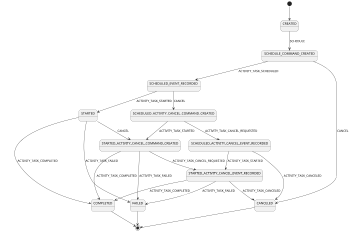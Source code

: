 @startuml
scale 350 width
[*] --> CREATED
SCHEDULED_ACTIVITY_CANCEL_COMMAND_CREATED --> SCHEDULED_ACTIVITY_CANCEL_EVENT_RECORDED: ACTIVITY_TASK_CANCEL_REQUESTED
SCHEDULED_ACTIVITY_CANCEL_EVENT_RECORDED --> STARTED_ACTIVITY_CANCEL_EVENT_RECORDED: ACTIVITY_TASK_STARTED
STARTED_ACTIVITY_CANCEL_EVENT_RECORDED --> CANCELED: ACTIVITY_TASK_CANCELED
SCHEDULE_COMMAND_CREATED --> SCHEDULED_EVENT_RECORDED: ACTIVITY_TASK_SCHEDULED
SCHEDULED_EVENT_RECORDED --> SCHEDULED_ACTIVITY_CANCEL_COMMAND_CREATED: CANCEL
STARTED_ACTIVITY_CANCEL_EVENT_RECORDED --> FAILED: ACTIVITY_TASK_FAILED
SCHEDULED_ACTIVITY_CANCEL_COMMAND_CREATED --> STARTED_ACTIVITY_CANCEL_COMMAND_CREATED: ACTIVITY_TASK_STARTED
SCHEDULE_COMMAND_CREATED --> CANCELED: CANCEL
SCHEDULED_ACTIVITY_CANCEL_EVENT_RECORDED --> CANCELED: ACTIVITY_TASK_CANCELED
STARTED_ACTIVITY_CANCEL_COMMAND_CREATED --> COMPLETED: ACTIVITY_TASK_COMPLETED
STARTED_ACTIVITY_CANCEL_EVENT_RECORDED --> COMPLETED: ACTIVITY_TASK_COMPLETED
SCHEDULED_EVENT_RECORDED --> STARTED: ACTIVITY_TASK_STARTED
STARTED --> STARTED_ACTIVITY_CANCEL_COMMAND_CREATED: CANCEL
CREATED --> SCHEDULE_COMMAND_CREATED: SCHEDULE
STARTED --> COMPLETED: ACTIVITY_TASK_COMPLETED
STARTED --> FAILED: ACTIVITY_TASK_FAILED
STARTED_ACTIVITY_CANCEL_COMMAND_CREATED --> FAILED: ACTIVITY_TASK_FAILED
STARTED_ACTIVITY_CANCEL_COMMAND_CREATED --> STARTED_ACTIVITY_CANCEL_EVENT_RECORDED: ACTIVITY_TASK_CANCEL_REQUESTED
COMPLETED --> [*]
FAILED --> [*]
CANCELED --> [*]
@enduml